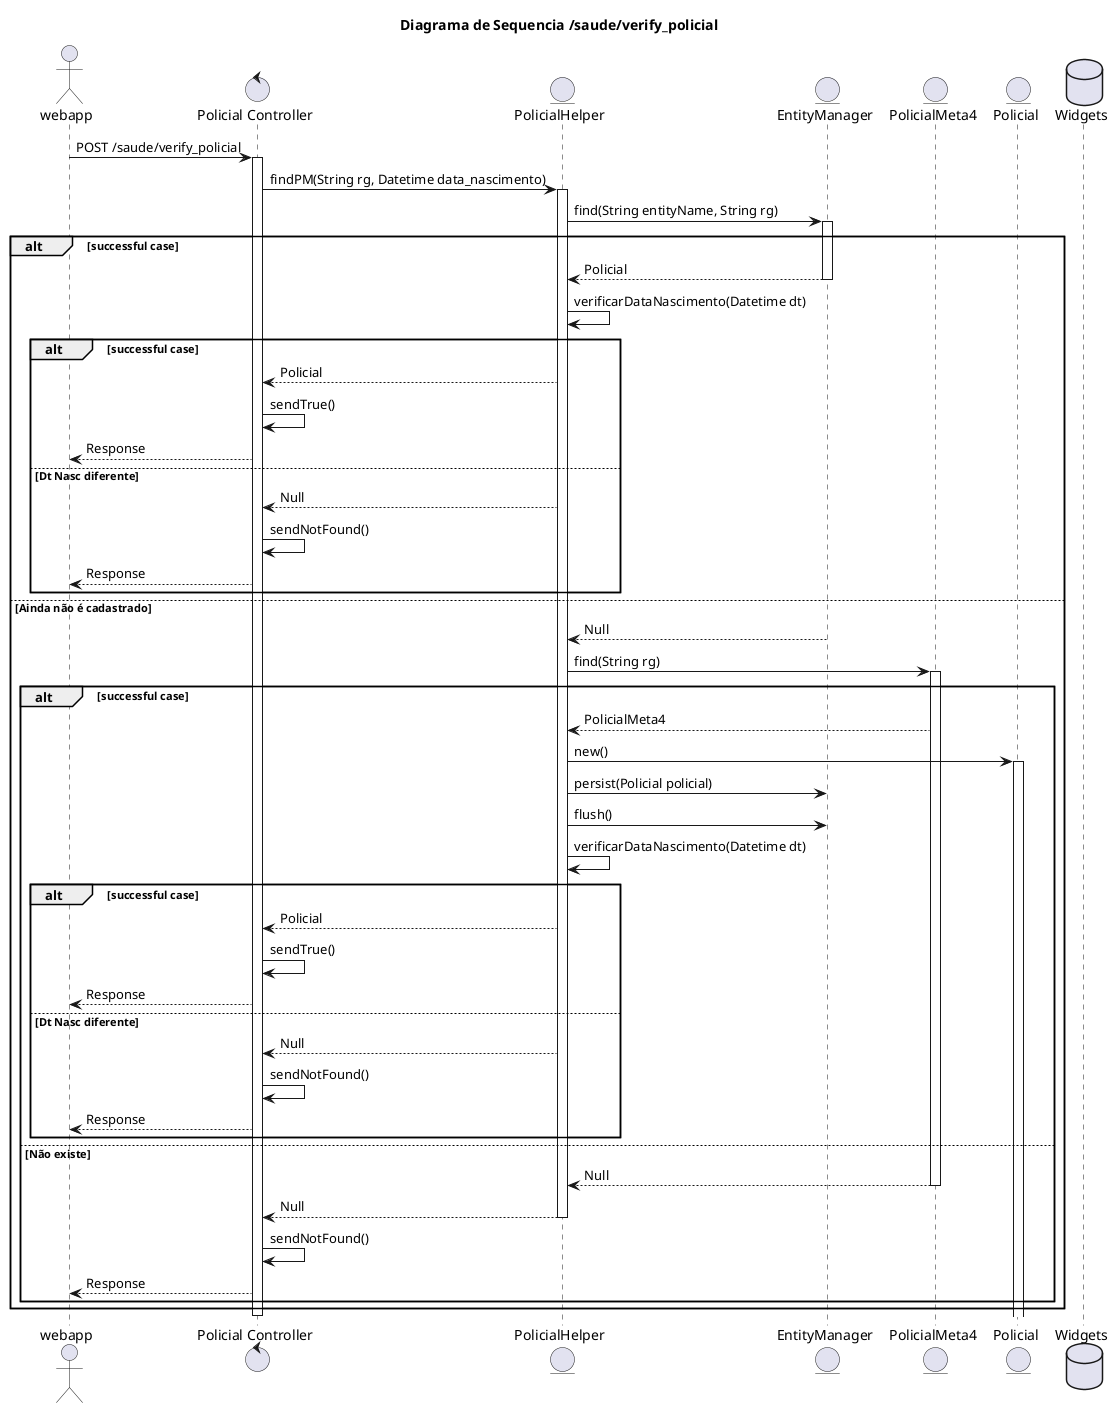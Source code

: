 @startuml

title "Diagrama de Sequencia /saude/verify_policial"

actor webapp
control "Policial Controller" as PMC
entity PolicialHelper as PMH
entity EntityManager as em
entity PolicialMeta4 as PM4
entity Policial as PM
database Widgets

webapp -> PMC: POST /saude/verify_policial
activate PMC
PMC -> PMH: findPM(String rg, Datetime data_nascimento)
activate PMH
PMH -> em: find(String entityName, String rg)
activate em

alt successful case
    PMH <-- em: Policial
    deactivate em
    PMH -> PMH: verificarDataNascimento(Datetime dt)
    alt successful case
        PMC <-- PMH: Policial
        PMC -> PMC: sendTrue()
        webapp <-- PMC: Response
    else Dt Nasc diferente
        PMC <-- PMH: Null
        PMC -> PMC: sendNotFound()
        webapp <-- PMC: Response
    end
    
else Ainda não é cadastrado
    PMH <-- em: Null
    PMH -> PM4: find(String rg)
    activate PM4
    
    alt successful case
        PMH <-- PM4: PolicialMeta4
        PMH -> PM: new()
        activate PM
        PMH -> em: persist(Policial policial)
        PMH -> em: flush()

        PMH -> PMH: verificarDataNascimento(Datetime dt)

        alt successful case
            PMC <-- PMH: Policial
            PMC -> PMC: sendTrue()
            webapp <-- PMC: Response
        else Dt Nasc diferente
            PMC <-- PMH: Null
            PMC -> PMC: sendNotFound()
            webapp <-- PMC: Response
        end

    else Não existe
        PMH <-- PM4: Null
        deactivate PM4
        PMC <-- PMH: Null
        deactivate PMH
        PMC -> PMC: sendNotFound()
        webapp <-- PMC: Response
    end
end
deactivate PMC

@enduml